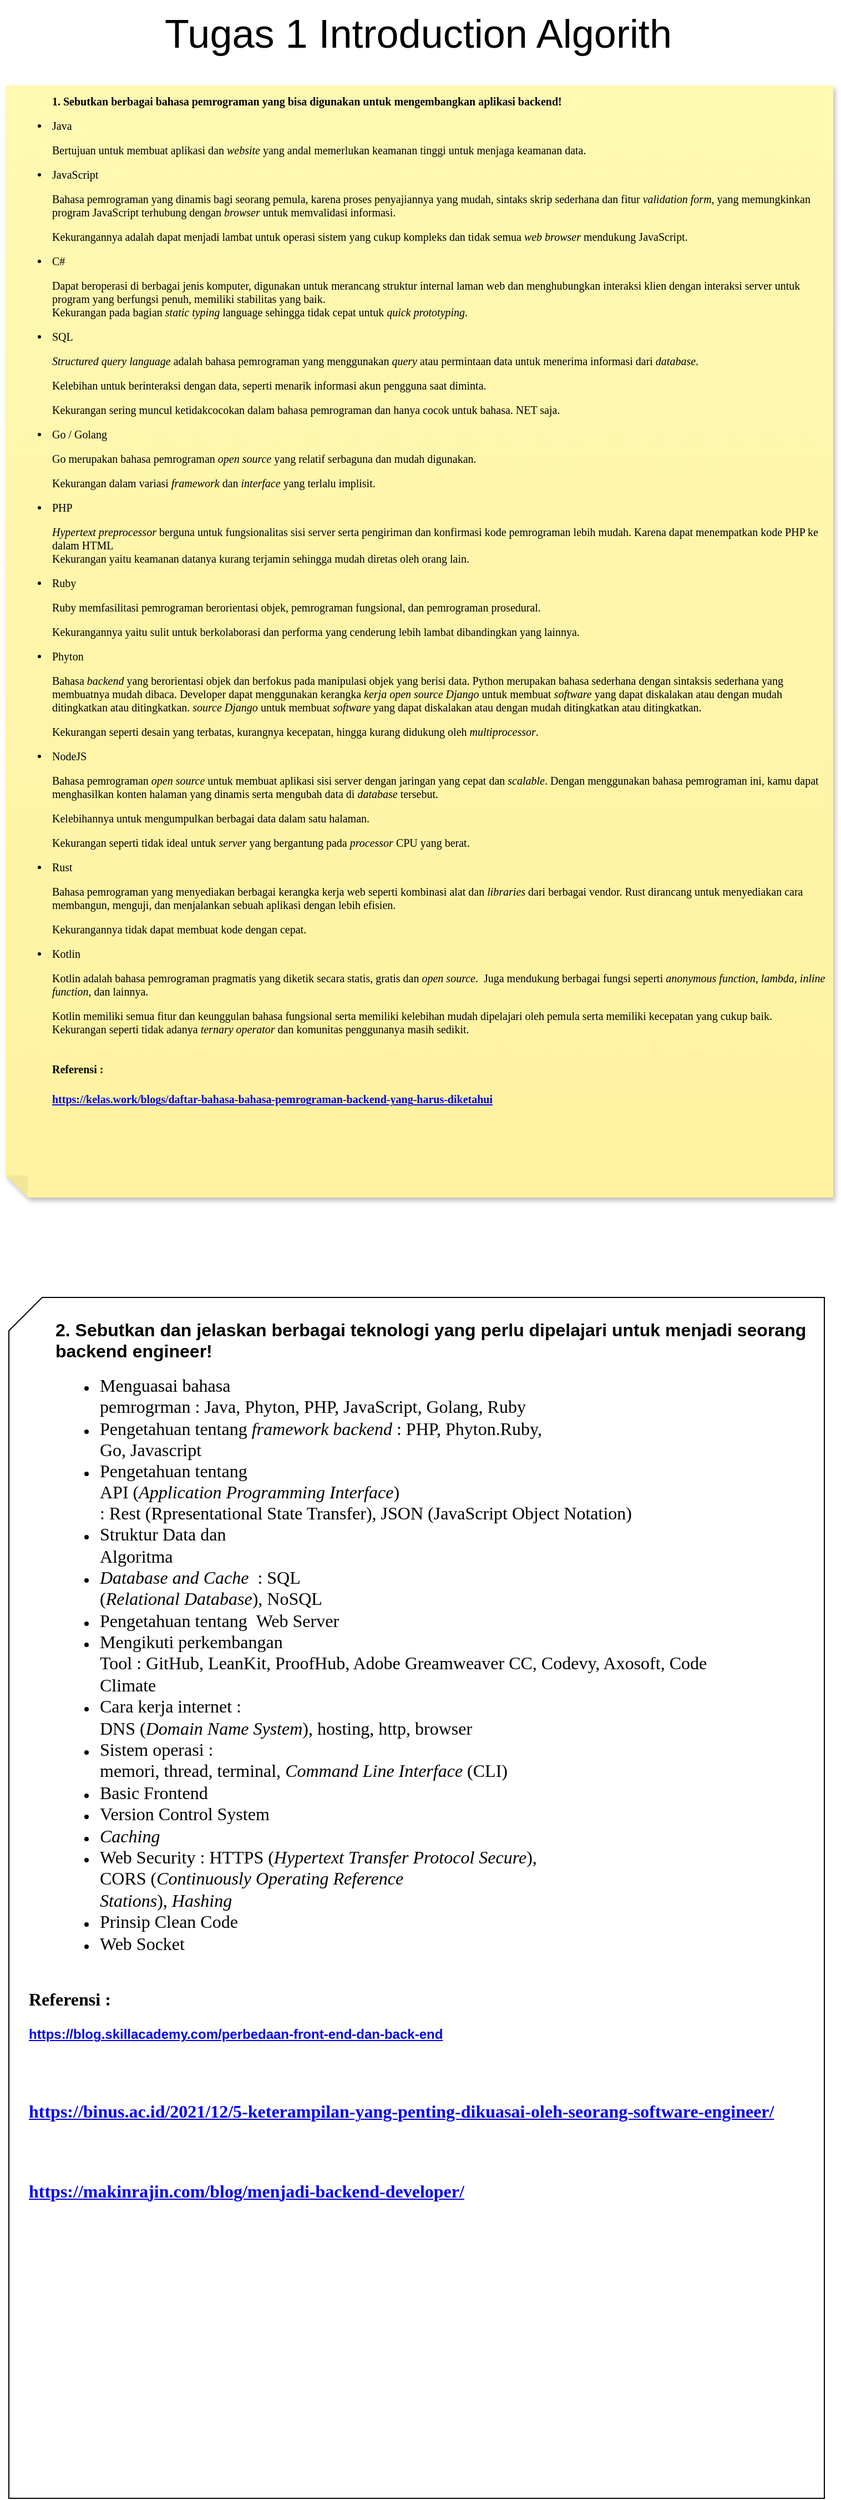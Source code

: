 <mxfile version="21.6.9" type="github">
  <diagram name="Halaman-1" id="sULDYDgB5De0UTiafrHM">
    <mxGraphModel dx="358" dy="771" grid="1" gridSize="10" guides="1" tooltips="1" connect="1" arrows="1" fold="1" page="1" pageScale="1" pageWidth="827" pageHeight="1169" math="0" shadow="0">
      <root>
        <mxCell id="0" />
        <mxCell id="1" parent="0" />
        <mxCell id="Q0Hcy1KL047lVdsbwjJ6-1" value="&lt;font style=&quot;font-size: 36px;&quot;&gt;Tugas 1 Introduction Algorith&lt;/font&gt;" style="text;strokeColor=none;align=center;fillColor=none;html=1;verticalAlign=middle;whiteSpace=wrap;rounded=0;" parent="1" vertex="1">
          <mxGeometry x="169" y="41" width="490" height="60" as="geometry" />
        </mxCell>
        <mxCell id="Q0Hcy1KL047lVdsbwjJ6-2" value="&lt;blockquote style=&quot;margin: 0 0 0 40px; border: none; padding: 0px;&quot;&gt;&lt;b style=&quot;font-size: 10px; font-family: &amp;quot;Times New Roman&amp;quot;; background-color: initial;&quot;&gt;1. Sebutkan berbagai bahasa pemrograman yang bisa digunakan untuk mengembangkan aplikasi backend!&lt;/b&gt;&lt;/blockquote&gt;&lt;div style=&quot;font-size: 10px;&quot;&gt;&lt;ul style=&quot;&quot;&gt;&lt;li&gt;&lt;font style=&quot;font-size: 10px;&quot; face=&quot;Times New Roman&quot;&gt;Java&lt;/font&gt;&lt;/li&gt;&lt;/ul&gt;&lt;/div&gt;&lt;blockquote style=&quot;margin: 0px 0px 0px 40px; border: none; padding: 0px; font-size: 10px;&quot;&gt;&lt;div style=&quot;&quot;&gt;&lt;div style=&quot;&quot;&gt;&lt;p style=&quot;margin-bottom: 0.0pt; background-image: initial; background-position: initial; background-size: initial; background-repeat: initial; background-attachment: initial; background-origin: initial; background-clip: initial;&quot; class=&quot;MsoNormal&quot;&gt;&lt;font style=&quot;font-size: 10px;&quot; face=&quot;Times New Roman&quot;&gt;Bertujuan untuk membuat aplikasi dan&amp;nbsp;&lt;i&gt;website&lt;/i&gt;&amp;nbsp;yang andal memerlukan keamanan tinggi untuk menjaga keamanan data.&lt;/font&gt;&lt;/p&gt;&lt;/div&gt;&lt;/div&gt;&lt;/blockquote&gt;&lt;div style=&quot;font-size: 10px;&quot;&gt;&lt;ul style=&quot;&quot;&gt;&lt;li&gt;&lt;font style=&quot;font-size: 10px;&quot; face=&quot;Times New Roman&quot;&gt;JavaScript&lt;/font&gt;&lt;/li&gt;&lt;/ul&gt;&lt;/div&gt;&lt;blockquote style=&quot;margin: 0px 0px 0px 40px; border: none; padding: 0px; font-size: 10px;&quot;&gt;&lt;div style=&quot;&quot;&gt;&lt;div style=&quot;&quot;&gt;&lt;p style=&quot;margin-bottom: 0.0pt; background-image: initial; background-position: initial; background-size: initial; background-repeat: initial; background-attachment: initial; background-origin: initial; background-clip: initial;&quot; class=&quot;MsoNormal&quot;&gt;&lt;font face=&quot;Times New Roman&quot; style=&quot;font-size: 10px;&quot;&gt;&lt;font style=&quot;font-size: 10px;&quot;&gt;Bahasa pemrograman yang dinamis bagi seorang pemula, karena proses penyajiannya yang mudah,&amp;nbsp;sintaks skrip sederhana dan fitur&amp;nbsp;&lt;i&gt;validation form&lt;/i&gt;, yang memungkinkan program JavaScript terhubung dengan&amp;nbsp;&lt;i&gt;browser&lt;/i&gt;&amp;nbsp;untuk&amp;nbsp;&lt;/font&gt;&lt;span style=&quot;background-color: initial;&quot;&gt;memvalidasi informasi.&amp;nbsp;&lt;/span&gt;&lt;/font&gt;&lt;/p&gt;&lt;/div&gt;&lt;/div&gt;&lt;/blockquote&gt;&lt;blockquote style=&quot;margin: 0px 0px 0px 40px; border: none; padding: 0px; font-size: 10px;&quot;&gt;&lt;div style=&quot;&quot;&gt;&lt;div style=&quot;&quot;&gt;&lt;p style=&quot;margin-bottom: 0.0pt; background-image: initial; background-position: initial; background-size: initial; background-repeat: initial; background-attachment: initial; background-origin: initial; background-clip: initial;&quot; class=&quot;MsoNormal&quot;&gt;&lt;font style=&quot;font-size: 10px;&quot; face=&quot;Times New Roman&quot;&gt;&lt;span style=&quot;background-color: initial;&quot;&gt;Kekurangannya adalah dapat menjadi lambat untuk operasi sistem yang cukup kompleks dan tidak semua&amp;nbsp;&lt;/span&gt;&lt;i style=&quot;background-color: initial;&quot;&gt;web browser&lt;/i&gt;&lt;span style=&quot;background-color: initial;&quot;&gt;&amp;nbsp;mendukung JavaScript.&lt;/span&gt;&lt;/font&gt;&lt;/p&gt;&lt;/div&gt;&lt;/div&gt;&lt;/blockquote&gt;&lt;div style=&quot;font-size: 10px;&quot;&gt;&lt;ul style=&quot;&quot;&gt;&lt;li&gt;&lt;font style=&quot;font-size: 10px;&quot; face=&quot;Times New Roman&quot;&gt;C#&lt;/font&gt;&lt;/li&gt;&lt;/ul&gt;&lt;/div&gt;&lt;blockquote style=&quot;margin: 0px 0px 0px 40px; border: none; padding: 0px; font-size: 10px;&quot;&gt;&lt;div style=&quot;&quot;&gt;&lt;div style=&quot;&quot;&gt;&lt;p style=&quot;margin-bottom: 0.0pt; background-image: initial; background-position: initial; background-size: initial; background-repeat: initial; background-attachment: initial; background-origin: initial; background-clip: initial;&quot; class=&quot;MsoNormal&quot;&gt;&lt;font style=&quot;font-size: 10px;&quot; face=&quot;Times New Roman&quot;&gt;Dapat beroperasi di berbagai jenis komputer, digunakan untuk merancang struktur internal laman web dan menghubungkan interaksi klien dengan interaksi server untuk program yang berfungsi penuh, memiliki stabilitas yang baik.&lt;/font&gt;&lt;/p&gt;&lt;/div&gt;&lt;/div&gt;&lt;/blockquote&gt;&lt;blockquote style=&quot;margin: 0px 0px 0px 40px; border: none; padding: 0px; font-size: 10px;&quot;&gt;&lt;div style=&quot;&quot;&gt;&lt;div style=&quot;&quot;&gt;&lt;font style=&quot;font-size: 10px;&quot; face=&quot;Times New Roman&quot;&gt;&lt;span style=&quot;line-height: 115%;&quot;&gt;Kekurangan pada bagian&amp;nbsp;&lt;i&gt;static typing&lt;/i&gt;&amp;nbsp;language sehingga tidak cepat untuk&amp;nbsp;&lt;i&gt;quick prototyping&lt;/i&gt;.&lt;/span&gt;&lt;/font&gt;&lt;/div&gt;&lt;/div&gt;&lt;/blockquote&gt;&lt;div style=&quot;font-size: 10px;&quot;&gt;&lt;ul style=&quot;&quot;&gt;&lt;li&gt;&lt;font style=&quot;font-size: 10px;&quot; face=&quot;Times New Roman&quot;&gt;SQL&lt;/font&gt;&lt;/li&gt;&lt;/ul&gt;&lt;/div&gt;&lt;blockquote style=&quot;margin: 0px 0px 0px 40px; border: none; padding: 0px; font-size: 10px;&quot;&gt;&lt;div style=&quot;&quot;&gt;&lt;div style=&quot;&quot;&gt;&lt;p style=&quot;margin-bottom: 0.0pt; background-image: initial; background-position: initial; background-size: initial; background-repeat: initial; background-attachment: initial; background-origin: initial; background-clip: initial;&quot; class=&quot;MsoNormal&quot;&gt;&lt;font style=&quot;font-size: 10px;&quot; face=&quot;Times New Roman&quot;&gt;&lt;i&gt;Structured query language&lt;/i&gt;&lt;span style=&quot;line-height: 115%;&quot;&gt;&amp;nbsp;adalah bahasa pemrograman yang menggunakan&amp;nbsp;&lt;i&gt;query&lt;/i&gt;&amp;nbsp;atau permintaan data untuk menerima informasi dari&amp;nbsp;&lt;i&gt;database&lt;/i&gt;.&amp;nbsp;&lt;/span&gt;&lt;/font&gt;&lt;/p&gt;&lt;/div&gt;&lt;/div&gt;&lt;/blockquote&gt;&lt;blockquote style=&quot;margin: 0px 0px 0px 40px; border: none; padding: 0px; font-size: 10px;&quot;&gt;&lt;div style=&quot;&quot;&gt;&lt;div style=&quot;&quot;&gt;&lt;p style=&quot;margin-bottom: 0.0pt; background-image: initial; background-position: initial; background-size: initial; background-repeat: initial; background-attachment: initial; background-origin: initial; background-clip: initial;&quot; class=&quot;MsoNormal&quot;&gt;&lt;span style=&quot;line-height: 115%;&quot;&gt;&lt;font style=&quot;font-size: 10px;&quot; face=&quot;Times New Roman&quot;&gt;Kelebihan untuk berinteraksi dengan data, seperti menarik informasi akun pengguna saat diminta.&amp;nbsp;&lt;/font&gt;&lt;/span&gt;&lt;/p&gt;&lt;/div&gt;&lt;/div&gt;&lt;/blockquote&gt;&lt;blockquote style=&quot;margin: 0px 0px 0px 40px; border: none; padding: 0px; font-size: 10px;&quot;&gt;&lt;div style=&quot;&quot;&gt;&lt;div style=&quot;&quot;&gt;&lt;p style=&quot;margin-bottom: 0.0pt; background-image: initial; background-position: initial; background-size: initial; background-repeat: initial; background-attachment: initial; background-origin: initial; background-clip: initial;&quot; class=&quot;MsoNormal&quot;&gt;&lt;span style=&quot;line-height: 115%;&quot;&gt;&lt;font style=&quot;font-size: 10px;&quot; face=&quot;Times New Roman&quot;&gt;Kekurangan sering muncul ketidakcocokan dalam bahasa pemrograman dan hanya cocok untuk bahasa. NET saja.&lt;/font&gt;&lt;/span&gt;&lt;/p&gt;&lt;/div&gt;&lt;/div&gt;&lt;/blockquote&gt;&lt;div style=&quot;font-size: 10px;&quot;&gt;&lt;ul style=&quot;&quot;&gt;&lt;li&gt;&lt;font style=&quot;font-size: 10px;&quot; face=&quot;Times New Roman&quot;&gt;Go / Golang&lt;/font&gt;&lt;/li&gt;&lt;/ul&gt;&lt;/div&gt;&lt;blockquote style=&quot;margin: 0px 0px 0px 40px; border: none; padding: 0px; font-size: 10px;&quot;&gt;&lt;div style=&quot;&quot;&gt;&lt;div style=&quot;&quot;&gt;&lt;p style=&quot;margin-bottom: 0.0pt; background-image: initial; background-position: initial; background-size: initial; background-repeat: initial; background-attachment: initial; background-origin: initial; background-clip: initial;&quot; class=&quot;MsoNormal&quot;&gt;&lt;font style=&quot;font-size: 10px;&quot; face=&quot;Times New Roman&quot;&gt;Go merupakan bahasa pemrograman &lt;i&gt;open source&lt;/i&gt; yang relatif serbaguna dan mudah digunakan.&lt;/font&gt;&lt;/p&gt;&lt;/div&gt;&lt;/div&gt;&lt;/blockquote&gt;&lt;blockquote style=&quot;margin: 0px 0px 0px 40px; border: none; padding: 0px; font-size: 10px;&quot;&gt;&lt;div style=&quot;&quot;&gt;&lt;div style=&quot;&quot;&gt;&lt;p style=&quot;margin-bottom: 0.0pt; background-image: initial; background-position: initial; background-size: initial; background-repeat: initial; background-attachment: initial; background-origin: initial; background-clip: initial;&quot; class=&quot;MsoNormal&quot;&gt;&lt;span style=&quot;line-height: 115%;&quot;&gt;&lt;font style=&quot;font-size: 10px;&quot; face=&quot;Times New Roman&quot;&gt;Kekurangan dalam variasi&amp;nbsp;&lt;i style=&quot;&quot;&gt;framework&lt;/i&gt; dan &lt;i style=&quot;&quot;&gt;interface&lt;/i&gt; yang terlalu implisit.&lt;/font&gt;&lt;/span&gt;&lt;/p&gt;&lt;/div&gt;&lt;/div&gt;&lt;/blockquote&gt;&lt;div style=&quot;font-size: 10px;&quot;&gt;&lt;ul style=&quot;&quot;&gt;&lt;li&gt;&lt;font style=&quot;font-size: 10px;&quot; face=&quot;Times New Roman&quot;&gt;PHP&lt;/font&gt;&lt;/li&gt;&lt;/ul&gt;&lt;/div&gt;&lt;blockquote style=&quot;margin: 0px 0px 0px 40px; border: none; padding: 0px; font-size: 10px;&quot;&gt;&lt;div style=&quot;&quot;&gt;&lt;div style=&quot;&quot;&gt;&lt;p style=&quot;margin-bottom: 0.0pt; background-image: initial; background-position: initial; background-size: initial; background-repeat: initial; background-attachment: initial; background-origin: initial; background-clip: initial;&quot; class=&quot;MsoNormal&quot;&gt;&lt;font face=&quot;Times New Roman&quot; style=&quot;font-size: 10px;&quot;&gt;&lt;i&gt;Hypertext preprocessor&lt;/i&gt;&lt;span style=&quot;line-height: 115%;&quot;&gt; berguna untuk fungsionalitas sisi server serta pengiriman dan konfirmasi kode pemrograman lebih mudah. Karena dapat menempatkan kode PHP ke dalam HTML&lt;/span&gt;&lt;/font&gt;&lt;/p&gt;&lt;/div&gt;&lt;/div&gt;&lt;/blockquote&gt;&lt;blockquote style=&quot;margin: 0px 0px 0px 40px; border: none; padding: 0px; font-size: 10px;&quot;&gt;&lt;div style=&quot;&quot;&gt;&lt;div style=&quot;&quot;&gt;&lt;font face=&quot;Times New Roman&quot; style=&quot;font-size: 10px;&quot;&gt;&lt;span style=&quot;line-height: 115%;&quot;&gt;Kekurangan yaitu keamanan datanya kurang terjamin sehingga mudah diretas oleh orang lain.&lt;/span&gt;&lt;/font&gt;&lt;/div&gt;&lt;/div&gt;&lt;/blockquote&gt;&lt;div style=&quot;font-size: 10px;&quot;&gt;&lt;ul style=&quot;&quot;&gt;&lt;li&gt;&lt;font style=&quot;font-size: 10px;&quot; face=&quot;Times New Roman&quot;&gt;Ruby&lt;/font&gt;&lt;/li&gt;&lt;/ul&gt;&lt;/div&gt;&lt;blockquote style=&quot;margin: 0px 0px 0px 40px; border: none; padding: 0px; font-size: 10px;&quot;&gt;&lt;div style=&quot;&quot;&gt;&lt;div style=&quot;&quot;&gt;&lt;p style=&quot;margin-bottom: 0.0pt; background-image: initial; background-position: initial; background-size: initial; background-repeat: initial; background-attachment: initial; background-origin: initial; background-clip: initial;&quot; class=&quot;MsoNormal&quot;&gt;&lt;font face=&quot;Times New Roman&quot; style=&quot;font-size: 10px;&quot;&gt;Ruby memfasilitasi pemrograman berorientasi objek, pemrograman fungsional, dan pemrograman prosedural. &lt;/font&gt;&lt;/p&gt;&lt;/div&gt;&lt;/div&gt;&lt;/blockquote&gt;&lt;blockquote style=&quot;margin: 0px 0px 0px 40px; border: none; padding: 0px; font-size: 10px;&quot;&gt;&lt;div style=&quot;&quot;&gt;&lt;div style=&quot;&quot;&gt;&lt;p style=&quot;margin-bottom: 0.0pt; background-image: initial; background-position: initial; background-size: initial; background-repeat: initial; background-attachment: initial; background-origin: initial; background-clip: initial;&quot; class=&quot;MsoNormal&quot;&gt;&lt;span style=&quot;line-height: 115%;&quot;&gt;&lt;font face=&quot;Times New Roman&quot; style=&quot;font-size: 10px;&quot;&gt;Kekurangannya yaitu sulit untuk berkolaborasi dan performa yang cenderung lebih lambat dibandingkan yang lainnya.&lt;/font&gt;&lt;/span&gt;&lt;/p&gt;&lt;/div&gt;&lt;/div&gt;&lt;/blockquote&gt;&lt;div style=&quot;font-size: 10px;&quot;&gt;&lt;ul style=&quot;&quot;&gt;&lt;li&gt;&lt;font style=&quot;font-size: 10px;&quot; face=&quot;Times New Roman&quot;&gt;Phyton&lt;/font&gt;&lt;/li&gt;&lt;/ul&gt;&lt;/div&gt;&lt;blockquote style=&quot;margin: 0px 0px 0px 40px; border: none; padding: 0px; font-size: 10px;&quot;&gt;&lt;div style=&quot;&quot;&gt;&lt;div style=&quot;&quot;&gt;&lt;p style=&quot;background-image: initial; background-position: initial; background-size: initial; background-repeat: initial; background-attachment: initial; background-origin: initial; background-clip: initial;&quot; class=&quot;MsoNormal&quot;&gt;&lt;font face=&quot;Times New Roman&quot; style=&quot;font-size: 10px;&quot;&gt;&lt;font style=&quot;font-size: 10px;&quot;&gt;Bahasa&amp;nbsp;&lt;i&gt;backend &lt;/i&gt;yang berorientasi objek dan berfokus pada manipulasi objek yang berisi data. Python merupakan bahasa sederhana dengan sintaksis sederhana yang membuatnya mudah dibaca. Developer dapat menggunakan kerangka &lt;/font&gt;&lt;font style=&quot;font-size: 10px;&quot;&gt;&lt;i&gt;kerja open source Django&lt;/i&gt; untuk membuat &lt;i&gt;software&amp;nbsp;&lt;/i&gt;yang dapat diskalakan atau dengan mudah ditingkatkan atau ditingkatkan.&amp;nbsp;&lt;/font&gt;&lt;i style=&quot;background-color: initial;&quot;&gt;source Django&lt;/i&gt;&lt;span style=&quot;background-color: initial;&quot;&gt; untuk membuat &lt;/span&gt;&lt;i style=&quot;background-color: initial;&quot;&gt;software&amp;nbsp;&lt;/i&gt;&lt;span style=&quot;background-color: initial;&quot;&gt;yang dapat diskalakan atau dengan mudah ditingkatkan atau ditingkatkan.&lt;/span&gt;&lt;/font&gt;&lt;/p&gt;&lt;/div&gt;&lt;/div&gt;&lt;/blockquote&gt;&lt;blockquote style=&quot;margin: 0px 0px 0px 40px; border: none; padding: 0px; font-size: 10px;&quot;&gt;&lt;div style=&quot;&quot;&gt;&lt;div style=&quot;&quot;&gt;&lt;font face=&quot;Times New Roman&quot; style=&quot;font-size: 10px;&quot;&gt;&lt;span style=&quot;line-height: 115%;&quot;&gt;Kekurangan seperti desain yang terbatas, kurangnya kecepatan, hingga kurang didukung oleh &lt;i&gt;multiprocessor&lt;/i&gt;.&lt;/span&gt;&lt;/font&gt;&lt;/div&gt;&lt;/div&gt;&lt;/blockquote&gt;&lt;div style=&quot;font-size: 10px;&quot;&gt;&lt;ul style=&quot;&quot;&gt;&lt;li&gt;&lt;font style=&quot;font-size: 10px;&quot; face=&quot;Times New Roman&quot;&gt;NodeJS&lt;/font&gt;&lt;/li&gt;&lt;/ul&gt;&lt;/div&gt;&lt;blockquote style=&quot;margin: 0px 0px 0px 40px; border: none; padding: 0px; font-size: 10px;&quot;&gt;&lt;div style=&quot;&quot;&gt;&lt;div style=&quot;&quot;&gt;&lt;p style=&quot;margin-bottom: 0.0pt; background-image: initial; background-position: initial; background-size: initial; background-repeat: initial; background-attachment: initial; background-origin: initial; background-clip: initial;&quot; class=&quot;MsoNormal&quot;&gt;&lt;font face=&quot;Times New Roman&quot; style=&quot;font-size: 10px;&quot;&gt;Bahasa pemrograman &lt;i&gt;open source&lt;/i&gt; untuk membuat aplikasi sisi server dengan jaringan yang cepat dan &lt;i&gt;scalable&lt;/i&gt;. Dengan menggunakan bahasa pemrograman ini, kamu dapat menghasilkan konten halaman yang dinamis serta mengubah data di &lt;i&gt;database&lt;/i&gt; tersebut.&lt;/font&gt;&lt;/p&gt;&lt;/div&gt;&lt;/div&gt;&lt;/blockquote&gt;&lt;blockquote style=&quot;margin: 0px 0px 0px 40px; border: none; padding: 0px; font-size: 10px;&quot;&gt;&lt;div style=&quot;&quot;&gt;&lt;div style=&quot;&quot;&gt;&lt;p style=&quot;margin-bottom: 0.0pt; background-image: initial; background-position: initial; background-size: initial; background-repeat: initial; background-attachment: initial; background-origin: initial; background-clip: initial;&quot; class=&quot;MsoNormal&quot;&gt;&lt;span style=&quot;line-height: 115%;&quot;&gt;&lt;font face=&quot;Times New Roman&quot; style=&quot;font-size: 10px;&quot;&gt;Kelebihannya untuk mengumpulkan berbagai data dalam satu halaman.&lt;/font&gt;&lt;/span&gt;&lt;/p&gt;&lt;/div&gt;&lt;/div&gt;&lt;/blockquote&gt;&lt;blockquote style=&quot;margin: 0px 0px 0px 40px; border: none; padding: 0px; font-size: 10px;&quot;&gt;&lt;div style=&quot;&quot;&gt;&lt;div style=&quot;&quot;&gt;&lt;p style=&quot;margin-bottom: 0.0pt; background-image: initial; background-position: initial; background-size: initial; background-repeat: initial; background-attachment: initial; background-origin: initial; background-clip: initial;&quot; class=&quot;MsoNormal&quot;&gt;&lt;span style=&quot;line-height: 115%;&quot;&gt;&lt;font face=&quot;Times New Roman&quot; style=&quot;font-size: 10px;&quot;&gt;Kekurangan seperti tidak ideal untuk &lt;i&gt;server&lt;/i&gt; yang bergantung pada &lt;i&gt;processor&lt;/i&gt; CPU yang berat.&lt;/font&gt;&lt;/span&gt;&lt;/p&gt;&lt;/div&gt;&lt;/div&gt;&lt;/blockquote&gt;&lt;div style=&quot;font-size: 10px;&quot;&gt;&lt;ul style=&quot;&quot;&gt;&lt;li&gt;&lt;font face=&quot;Times New Roman&quot; style=&quot;font-size: 10px;&quot;&gt;&lt;span style=&quot;background-color: initial;&quot;&gt;Rust&lt;/span&gt;&lt;br&gt;&lt;/font&gt;&lt;/li&gt;&lt;/ul&gt;&lt;/div&gt;&lt;blockquote style=&quot;margin: 0px 0px 0px 40px; border: none; padding: 0px; font-size: 10px;&quot;&gt;&lt;div style=&quot;&quot;&gt;&lt;div style=&quot;&quot;&gt;&lt;p style=&quot;margin-bottom: 0.0pt; background-image: initial; background-position: initial; background-size: initial; background-repeat: initial; background-attachment: initial; background-origin: initial; background-clip: initial;&quot; class=&quot;MsoNormal&quot;&gt;&lt;font face=&quot;Times New Roman&quot; style=&quot;font-size: 10px;&quot;&gt;Bahasa pemrograman yang menyediakan berbagai kerangka kerja web seperti kombinasi alat dan &lt;i&gt;libraries&lt;/i&gt; dari berbagai vendor. Rust dirancang untuk menyediakan cara membangun, menguji, dan menjalankan sebuah aplikasi dengan lebih efisien.&lt;/font&gt;&lt;/p&gt;&lt;/div&gt;&lt;/div&gt;&lt;/blockquote&gt;&lt;blockquote style=&quot;margin: 0px 0px 0px 40px; border: none; padding: 0px; font-size: 10px;&quot;&gt;&lt;div style=&quot;&quot;&gt;&lt;div style=&quot;&quot;&gt;&lt;p style=&quot;margin-bottom: 0.0pt; background-image: initial; background-position: initial; background-size: initial; background-repeat: initial; background-attachment: initial; background-origin: initial; background-clip: initial;&quot; class=&quot;MsoNormal&quot;&gt;&lt;span style=&quot;line-height: 115%;&quot;&gt;&lt;font face=&quot;Times New Roman&quot; style=&quot;font-size: 10px;&quot;&gt;Kekurangannya tidak dapat membuat kode dengan cepat.&lt;/font&gt;&lt;/span&gt;&lt;/p&gt;&lt;/div&gt;&lt;/div&gt;&lt;/blockquote&gt;&lt;div style=&quot;font-size: 10px;&quot;&gt;&lt;ul style=&quot;&quot;&gt;&lt;li&gt;&lt;font style=&quot;font-size: 10px;&quot; face=&quot;Times New Roman&quot;&gt;Kotlin&lt;/font&gt;&lt;/li&gt;&lt;/ul&gt;&lt;/div&gt;&lt;blockquote style=&quot;margin: 0px 0px 0px 40px; border: none; padding: 0px; font-size: 10px;&quot;&gt;&lt;div style=&quot;&quot;&gt;&lt;div style=&quot;&quot;&gt;&lt;p style=&quot;margin-bottom: 0.0pt; background-image: initial; background-position: initial; background-size: initial; background-repeat: initial; background-attachment: initial; background-origin: initial; background-clip: initial;&quot; class=&quot;MsoNormal&quot;&gt;&lt;font face=&quot;Times New Roman&quot; style=&quot;font-size: 10px;&quot;&gt;&lt;font style=&quot;font-size: 10px;&quot;&gt;Kotlin adalah bahasa pemrograman pragmatis yang diketik secara&amp;nbsp;&lt;/font&gt;&lt;span style=&quot;background-color: initial;&quot;&gt;statis, gratis dan &lt;/span&gt;&lt;i style=&quot;background-color: initial;&quot;&gt;open source&lt;/i&gt;&lt;span style=&quot;background-color: initial;&quot;&gt;.&amp;nbsp; Juga mendukung berbagai fungsi seperti &lt;/span&gt;&lt;i style=&quot;background-color: initial;&quot;&gt;anonymous function, lambda, inline function, &lt;/i&gt;&lt;span style=&quot;background-color: initial;&quot;&gt;dan lainnya.&lt;/span&gt;&lt;/font&gt;&lt;/p&gt;&lt;/div&gt;&lt;/div&gt;&lt;/blockquote&gt;&lt;blockquote style=&quot;margin: 0px 0px 0px 40px; border: none; padding: 0px; font-size: 10px;&quot;&gt;&lt;div style=&quot;&quot;&gt;&lt;div style=&quot;&quot;&gt;&lt;p style=&quot;margin-bottom: 0.0pt;&quot; class=&quot;MsoNormal&quot;&gt;&lt;span style=&quot;line-height: 115%;&quot;&gt;&lt;font face=&quot;Times New Roman&quot; style=&quot;font-size: 10px;&quot;&gt;Kotlin memiliki semua fitur dan keunggulan bahasa fungsional serta memiliki kelebihan mudah dipelajari oleh pemula serta memiliki kecepatan yang cukup baik.&lt;/font&gt;&lt;/span&gt;&lt;/p&gt;&lt;/div&gt;&lt;/div&gt;&lt;/blockquote&gt;&lt;blockquote style=&quot;margin: 0px 0px 0px 40px; border: none; padding: 0px; font-size: 10px;&quot;&gt;&lt;div style=&quot;&quot;&gt;&lt;div style=&quot;&quot;&gt;&lt;font face=&quot;Times New Roman&quot; style=&quot;font-size: 10px;&quot;&gt;&lt;span style=&quot;line-height: 115%;&quot;&gt;&lt;font style=&quot;font-size: 10px;&quot;&gt;Kekurangan seperti tidak adanya &lt;i style=&quot;&quot;&gt;ternary operator&lt;/i&gt; dan komunitas penggunanya masih sedikit.&lt;/font&gt;&lt;/span&gt;&lt;/font&gt;&lt;/div&gt;&lt;div style=&quot;&quot;&gt;&lt;font face=&quot;Times New Roman&quot; style=&quot;font-size: 10px;&quot;&gt;&lt;span style=&quot;line-height: 115%;&quot;&gt;&lt;font style=&quot;font-size: 10px;&quot;&gt;&lt;br&gt;&lt;/font&gt;&lt;/span&gt;&lt;/font&gt;&lt;/div&gt;&lt;div style=&quot;&quot;&gt;&lt;font face=&quot;Times New Roman&quot; style=&quot;font-size: 10px;&quot;&gt;&lt;span style=&quot;line-height: 115%;&quot;&gt;&lt;font style=&quot;font-size: 10px;&quot;&gt;&lt;b&gt;&lt;br&gt;&lt;/b&gt;&lt;/font&gt;&lt;/span&gt;&lt;/font&gt;&lt;/div&gt;&lt;div style=&quot;&quot;&gt;&lt;font face=&quot;Times New Roman&quot; style=&quot;font-size: 10px;&quot;&gt;&lt;span style=&quot;line-height: 115%;&quot;&gt;&lt;font style=&quot;font-size: 10px;&quot;&gt;&lt;b&gt;Referensi :&lt;/b&gt;&lt;/font&gt;&lt;/span&gt;&lt;/font&gt;&lt;/div&gt;&lt;div style=&quot;&quot;&gt;&lt;p style=&quot;background-image: initial; background-position: initial; background-size: initial; background-repeat: initial; background-attachment: initial; background-origin: initial; background-clip: initial;&quot; class=&quot;MsoNormal&quot;&gt;&lt;a href=&quot;https://kelas.work/blogs/daftar-bahasa-bahasa-pemrograman-backend-yang-harus-diketahui&quot;&gt;&lt;b&gt;&lt;font face=&quot;Times New Roman&quot;&gt;https://kelas.work/blogs/daftar-bahasa-bahasa-pemrograman-backend-yang-harus-diketahui&lt;/font&gt;&lt;/b&gt;&lt;/a&gt;&lt;b&gt;&lt;span style=&quot;font-size: 12pt; line-height: 115%; font-family: &amp;quot;Times New Roman&amp;quot;, &amp;quot;serif&amp;quot;;&quot;&gt;&lt;br&gt;&lt;/span&gt;&lt;/b&gt;&lt;/p&gt;&lt;/div&gt;&lt;/div&gt;&lt;/blockquote&gt;" style="shape=note;whiteSpace=wrap;html=1;backgroundOutline=1;fontColor=#000000;darkOpacity=0.05;fillColor=#FFF9B2;strokeColor=none;fillStyle=solid;direction=west;gradientDirection=north;gradientColor=#FFF2A1;shadow=1;size=20;pointerEvents=1;align=left;verticalAlign=top;" parent="1" vertex="1">
          <mxGeometry x="42" y="118" width="746" height="1002" as="geometry" />
        </mxCell>
        <mxCell id="xqPMl2oBilDhSKBT8UUX-6" value="&lt;br&gt;&lt;blockquote style=&quot;margin: 0 0 0 40px; border: none; padding: 0px;&quot;&gt;&lt;b&gt;&lt;span style=&quot;font-size:12.0pt;line-height:115%;&lt;br/&gt;font-family:&amp;quot;Times New Roman&amp;quot;,&amp;quot;serif&amp;quot;;mso-fareast-font-family:&amp;quot;Times New Roman&amp;quot;;&lt;br/&gt;color:black;mso-font-kerning:18.0pt;mso-ansi-language:EN-US;mso-fareast-language:&lt;br/&gt;EN-US;mso-bidi-language:AR-SA&quot;&gt;2. Sebutkan dan jelaskan berbagai teknologi yang perlu dipelajari untuk menjadi seorang backend engineer!&lt;/span&gt;&lt;/b&gt;&lt;/blockquote&gt;&lt;blockquote style=&quot;margin: 0 0 0 40px; border: none; padding: 0px;&quot;&gt;&lt;ul&gt;&lt;li&gt;&lt;span style=&quot;background-color: initial; font-family: &amp;quot;Times New Roman&amp;quot;, &amp;quot;serif&amp;quot;; font-size: 12pt; text-indent: -18pt;&quot;&gt;Menguasai bahasa&lt;br&gt;pemrogrman : Java, Phyton, PHP, JavaScript, Golang, Ruby&lt;/span&gt;&lt;br&gt;&lt;/li&gt;&lt;li&gt;&lt;span style=&quot;background-color: initial; font-family: &amp;quot;Times New Roman&amp;quot;, &amp;quot;serif&amp;quot;; font-size: 12pt; text-indent: -18pt;&quot;&gt;Pengetahuan tentang &lt;i&gt;framework backend &lt;/i&gt;: PHP, Phyton.Ruby,&lt;br&gt;Go, Javascript&lt;br&gt;&lt;/span&gt;&lt;/li&gt;&lt;li&gt;&lt;span style=&quot;background-color: initial; font-family: &amp;quot;Times New Roman&amp;quot;, &amp;quot;serif&amp;quot;; font-size: 12pt; text-indent: -18pt;&quot;&gt;Pengetahuan tentang&lt;br&gt;API (&lt;i&gt;Application Programming Interface&lt;/i&gt;)&lt;br&gt;: Rest (Rpresentational State Transfer), JSON (JavaScript Object Notation)&lt;br&gt;&lt;/span&gt;&lt;/li&gt;&lt;li&gt;&lt;span style=&quot;background-color: initial; font-family: &amp;quot;Times New Roman&amp;quot;, &amp;quot;serif&amp;quot;; font-size: 12pt; text-indent: -18pt;&quot;&gt;Struktur Data dan&lt;br&gt;Algoritma&lt;br&gt;&lt;/span&gt;&lt;/li&gt;&lt;li&gt;&lt;span style=&quot;background-color: initial; font-family: &amp;quot;Times New Roman&amp;quot;, &amp;quot;serif&amp;quot;; font-size: 12pt; text-indent: -18pt;&quot;&gt;&lt;i&gt;Database and Cache &lt;/i&gt;&lt;span style=&quot;font-size: 12pt; line-height: 115%;&quot;&gt;&amp;nbsp;: SQL&lt;br&gt;(&lt;i&gt;Relational Database&lt;/i&gt;), NoSQL&lt;/span&gt;&lt;br&gt;&lt;/span&gt;&lt;/li&gt;&lt;li&gt;&lt;span style=&quot;background-color: initial; font-family: &amp;quot;Times New Roman&amp;quot;, &amp;quot;serif&amp;quot;; font-size: 12pt; text-indent: -18pt;&quot;&gt;&lt;span style=&quot;font-size: 12pt; line-height: 115%;&quot;&gt;Pengetahuan tentang &amp;nbsp;Web Server&lt;br&gt;&lt;/span&gt;&lt;/span&gt;&lt;/li&gt;&lt;li&gt;&lt;span style=&quot;background-color: initial; font-family: &amp;quot;Times New Roman&amp;quot;, &amp;quot;serif&amp;quot;; font-size: 12pt; text-indent: -18pt;&quot;&gt;&lt;span style=&quot;font-size: 12pt; line-height: 115%;&quot;&gt;Mengikuti perkembangan&lt;br/&gt;Tool : GitHub, LeanKit, ProofHub, Adobe Greamweaver CC, Codevy, Axosoft, Code&lt;br/&gt;Climate&lt;br&gt;&lt;/span&gt;&lt;/span&gt;&lt;/li&gt;&lt;li&gt;&lt;span style=&quot;background-color: initial; font-family: &amp;quot;Times New Roman&amp;quot;, &amp;quot;serif&amp;quot;; font-size: 12pt; text-indent: -18pt;&quot;&gt;&lt;span style=&quot;font-size: 12pt; line-height: 115%;&quot;&gt;Cara kerja internet :&lt;br/&gt;DNS (&lt;i&gt;Domain Name System&lt;/i&gt;), hosting, http, browser&lt;br&gt;&lt;/span&gt;&lt;/span&gt;&lt;/li&gt;&lt;li&gt;&lt;span style=&quot;background-color: initial; font-family: &amp;quot;Times New Roman&amp;quot;, &amp;quot;serif&amp;quot;; font-size: 12pt; text-indent: -18pt;&quot;&gt;&lt;span style=&quot;font-size: 12pt; line-height: 115%;&quot;&gt;Sistem operasi :&lt;br/&gt;memori, thread, terminal, &lt;i&gt;Command Line Interface&lt;/i&gt; (CLI)&lt;br&gt;&lt;/span&gt;&lt;/span&gt;&lt;/li&gt;&lt;li&gt;&lt;span style=&quot;background-color: initial; font-family: &amp;quot;Times New Roman&amp;quot;, &amp;quot;serif&amp;quot;; font-size: 12pt; text-indent: -18pt;&quot;&gt;&lt;span style=&quot;font-size: 12pt; line-height: 115%;&quot;&gt;Basic Frontend&lt;br&gt;&lt;/span&gt;&lt;/span&gt;&lt;/li&gt;&lt;li&gt;&lt;span style=&quot;background-color: initial; font-family: &amp;quot;Times New Roman&amp;quot;, &amp;quot;serif&amp;quot;; font-size: 12pt; text-indent: -18pt;&quot;&gt;&lt;span style=&quot;font-size: 12pt; line-height: 115%;&quot;&gt;Version Control System&lt;br&gt;&lt;/span&gt;&lt;/span&gt;&lt;/li&gt;&lt;li&gt;&lt;span style=&quot;background-color: initial; font-family: &amp;quot;Times New Roman&amp;quot;, &amp;quot;serif&amp;quot;; font-size: 12pt; text-indent: -18pt;&quot;&gt;&lt;span style=&quot;font-size: 12pt; line-height: 115%;&quot;&gt;&lt;i&gt;Caching&lt;/i&gt;&lt;/span&gt;&lt;/span&gt;&lt;/li&gt;&lt;li&gt;&lt;span style=&quot;background-color: initial; font-family: &amp;quot;Times New Roman&amp;quot;, &amp;quot;serif&amp;quot;; font-size: 12pt; text-indent: -18pt;&quot;&gt;&lt;span style=&quot;font-size: 12pt; line-height: 115%;&quot;&gt;Web Security : HTTPS (&lt;i&gt;Hypertext Transfer Protocol Secure&lt;/i&gt;),&lt;br/&gt;CORS (&lt;i&gt;Continuously Operating Reference&lt;br/&gt;Stations&lt;/i&gt;), &lt;i&gt;Hashing&lt;/i&gt;&lt;br&gt;&lt;/span&gt;&lt;/span&gt;&lt;/li&gt;&lt;li&gt;&lt;span style=&quot;background-color: initial; font-family: &amp;quot;Times New Roman&amp;quot;, &amp;quot;serif&amp;quot;; font-size: 12pt; text-indent: -18pt;&quot;&gt;&lt;span style=&quot;font-size: 12pt; line-height: 115%;&quot;&gt;Prinsip Clean Code&lt;br&gt;&lt;/span&gt;&lt;/span&gt;&lt;/li&gt;&lt;li&gt;&lt;span style=&quot;background-color: initial; font-family: &amp;quot;Times New Roman&amp;quot;, &amp;quot;serif&amp;quot;; font-size: 12pt; text-indent: -18pt;&quot;&gt;&lt;span style=&quot;font-size: 12pt; line-height: 115%;&quot;&gt;Web Socket&lt;/span&gt;&lt;/span&gt;&lt;/li&gt;&lt;/ul&gt;&lt;div style=&quot;text-indent: -24px;&quot;&gt;&lt;font face=&quot;Times New Roman, serif&quot;&gt;&lt;span style=&quot;font-size: 16px;&quot;&gt;&lt;br&gt;&lt;/span&gt;&lt;/font&gt;&lt;/div&gt;&lt;div style=&quot;text-indent: -24px;&quot;&gt;&lt;font face=&quot;Times New Roman, serif&quot;&gt;&lt;span style=&quot;font-size: 16px;&quot;&gt;&lt;b&gt;Referensi :&lt;/b&gt;&lt;/span&gt;&lt;/font&gt;&lt;/div&gt;&lt;div style=&quot;text-indent: -24px;&quot;&gt;&lt;p style=&quot;background-image: initial; background-position: initial; background-size: initial; background-repeat: initial; background-attachment: initial; background-origin: initial; background-clip: initial;&quot; class=&quot;MsoNormal&quot;&gt;&lt;a href=&quot;https://blog.skillacademy.com/perbedaan-front-end-dan-back-end&quot;&gt;&lt;b&gt;https://blog.skillacademy.com/perbedaan-front-end-dan-back-end&lt;/b&gt;&lt;/a&gt;&lt;b&gt;&lt;span style=&quot;font-size: 12pt; line-height: 115%; font-family: &amp;quot;Times New Roman&amp;quot;, &amp;quot;serif&amp;quot;;&quot;&gt;&lt;br/&gt;&lt;/span&gt;&lt;/b&gt;&lt;/p&gt;&lt;br/&gt;&lt;br/&gt;&lt;p style=&quot;background-image: initial; background-position: initial; background-size: initial; background-repeat: initial; background-attachment: initial; background-origin: initial; background-clip: initial;&quot; class=&quot;MsoNormal&quot;&gt;&lt;a href=&quot;https://binus.ac.id/2021/12/5-keterampilan-yang-penting-dikuasai-oleh-seorang-software-engineer/&quot;&gt;&lt;b&gt;&lt;span style=&quot;font-size:12.0pt;line-height:115%;font-family:&amp;quot;Times New Roman&amp;quot;,&amp;quot;serif&amp;quot;;&lt;br/&gt;mso-fareast-font-family:&amp;quot;Times New Roman&amp;quot;;mso-font-kerning:18.0pt&quot;&gt;https://binus.ac.id/2021/12/5-keterampilan-yang-penting-dikuasai-oleh-seorang-software-engineer/&lt;/span&gt;&lt;/b&gt;&lt;/a&gt;&lt;b&gt;&lt;span style=&quot;font-size: 12pt; line-height: 115%; font-family: &amp;quot;Times New Roman&amp;quot;, &amp;quot;serif&amp;quot;;&quot;&gt;&lt;br/&gt;&lt;/span&gt;&lt;/b&gt;&lt;/p&gt;&lt;br/&gt;&lt;br/&gt;&lt;p style=&quot;background-image: initial; background-position: initial; background-size: initial; background-repeat: initial; background-attachment: initial; background-origin: initial; background-clip: initial;&quot; class=&quot;MsoNormal&quot;&gt;&lt;a href=&quot;https://makinrajin.com/blog/menjadi-backend-developer/&quot;&gt;&lt;b&gt;&lt;span style=&quot;font-size:12.0pt;line-height:115%;font-family:&amp;quot;Times New Roman&amp;quot;,&amp;quot;serif&amp;quot;;&lt;br/&gt;mso-fareast-font-family:&amp;quot;Times New Roman&amp;quot;;mso-font-kerning:18.0pt&quot;&gt;https://makinrajin.com/blog/menjadi-backend-developer/&lt;/span&gt;&lt;/b&gt;&lt;/a&gt;&lt;b&gt;&lt;span style=&quot;font-size: 12pt; line-height: 115%; font-family: &amp;quot;Times New Roman&amp;quot;, &amp;quot;serif&amp;quot;;&quot;&gt;&lt;br/&gt;&lt;/span&gt;&lt;/b&gt;&lt;/p&gt;&lt;/div&gt;&lt;/blockquote&gt;" style="shape=card;whiteSpace=wrap;html=1;verticalAlign=top;align=left;" vertex="1" parent="1">
          <mxGeometry x="45" y="1210" width="735" height="1082" as="geometry" />
        </mxCell>
      </root>
    </mxGraphModel>
  </diagram>
</mxfile>
